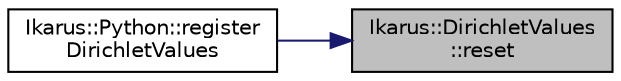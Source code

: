 digraph "Ikarus::DirichletValues::reset"
{
 // LATEX_PDF_SIZE
  edge [fontname="Helvetica",fontsize="10",labelfontname="Helvetica",labelfontsize="10"];
  node [fontname="Helvetica",fontsize="10",shape=record];
  rankdir="RL";
  Node1 [label="Ikarus::DirichletValues\l::reset",height=0.2,width=0.4,color="black", fillcolor="grey75", style="filled", fontcolor="black",tooltip="Resets all degrees of freedom."];
  Node1 -> Node2 [dir="back",color="midnightblue",fontsize="10",style="solid"];
  Node2 [label="Ikarus::Python::register\lDirichletValues",height=0.2,width=0.4,color="black", fillcolor="white", style="filled",URL="$a00376.html#ga39b6df6adfe4858b13ac71f5830f29f6",tooltip="Register Python bindings for a DirichletValues class."];
}
